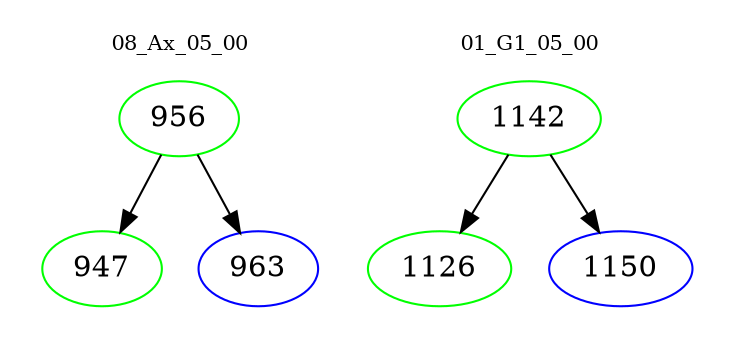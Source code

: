 digraph{
subgraph cluster_0 {
color = white
label = "08_Ax_05_00";
fontsize=10;
T0_956 [label="956", color="green"]
T0_956 -> T0_947 [color="black"]
T0_947 [label="947", color="green"]
T0_956 -> T0_963 [color="black"]
T0_963 [label="963", color="blue"]
}
subgraph cluster_1 {
color = white
label = "01_G1_05_00";
fontsize=10;
T1_1142 [label="1142", color="green"]
T1_1142 -> T1_1126 [color="black"]
T1_1126 [label="1126", color="green"]
T1_1142 -> T1_1150 [color="black"]
T1_1150 [label="1150", color="blue"]
}
}
